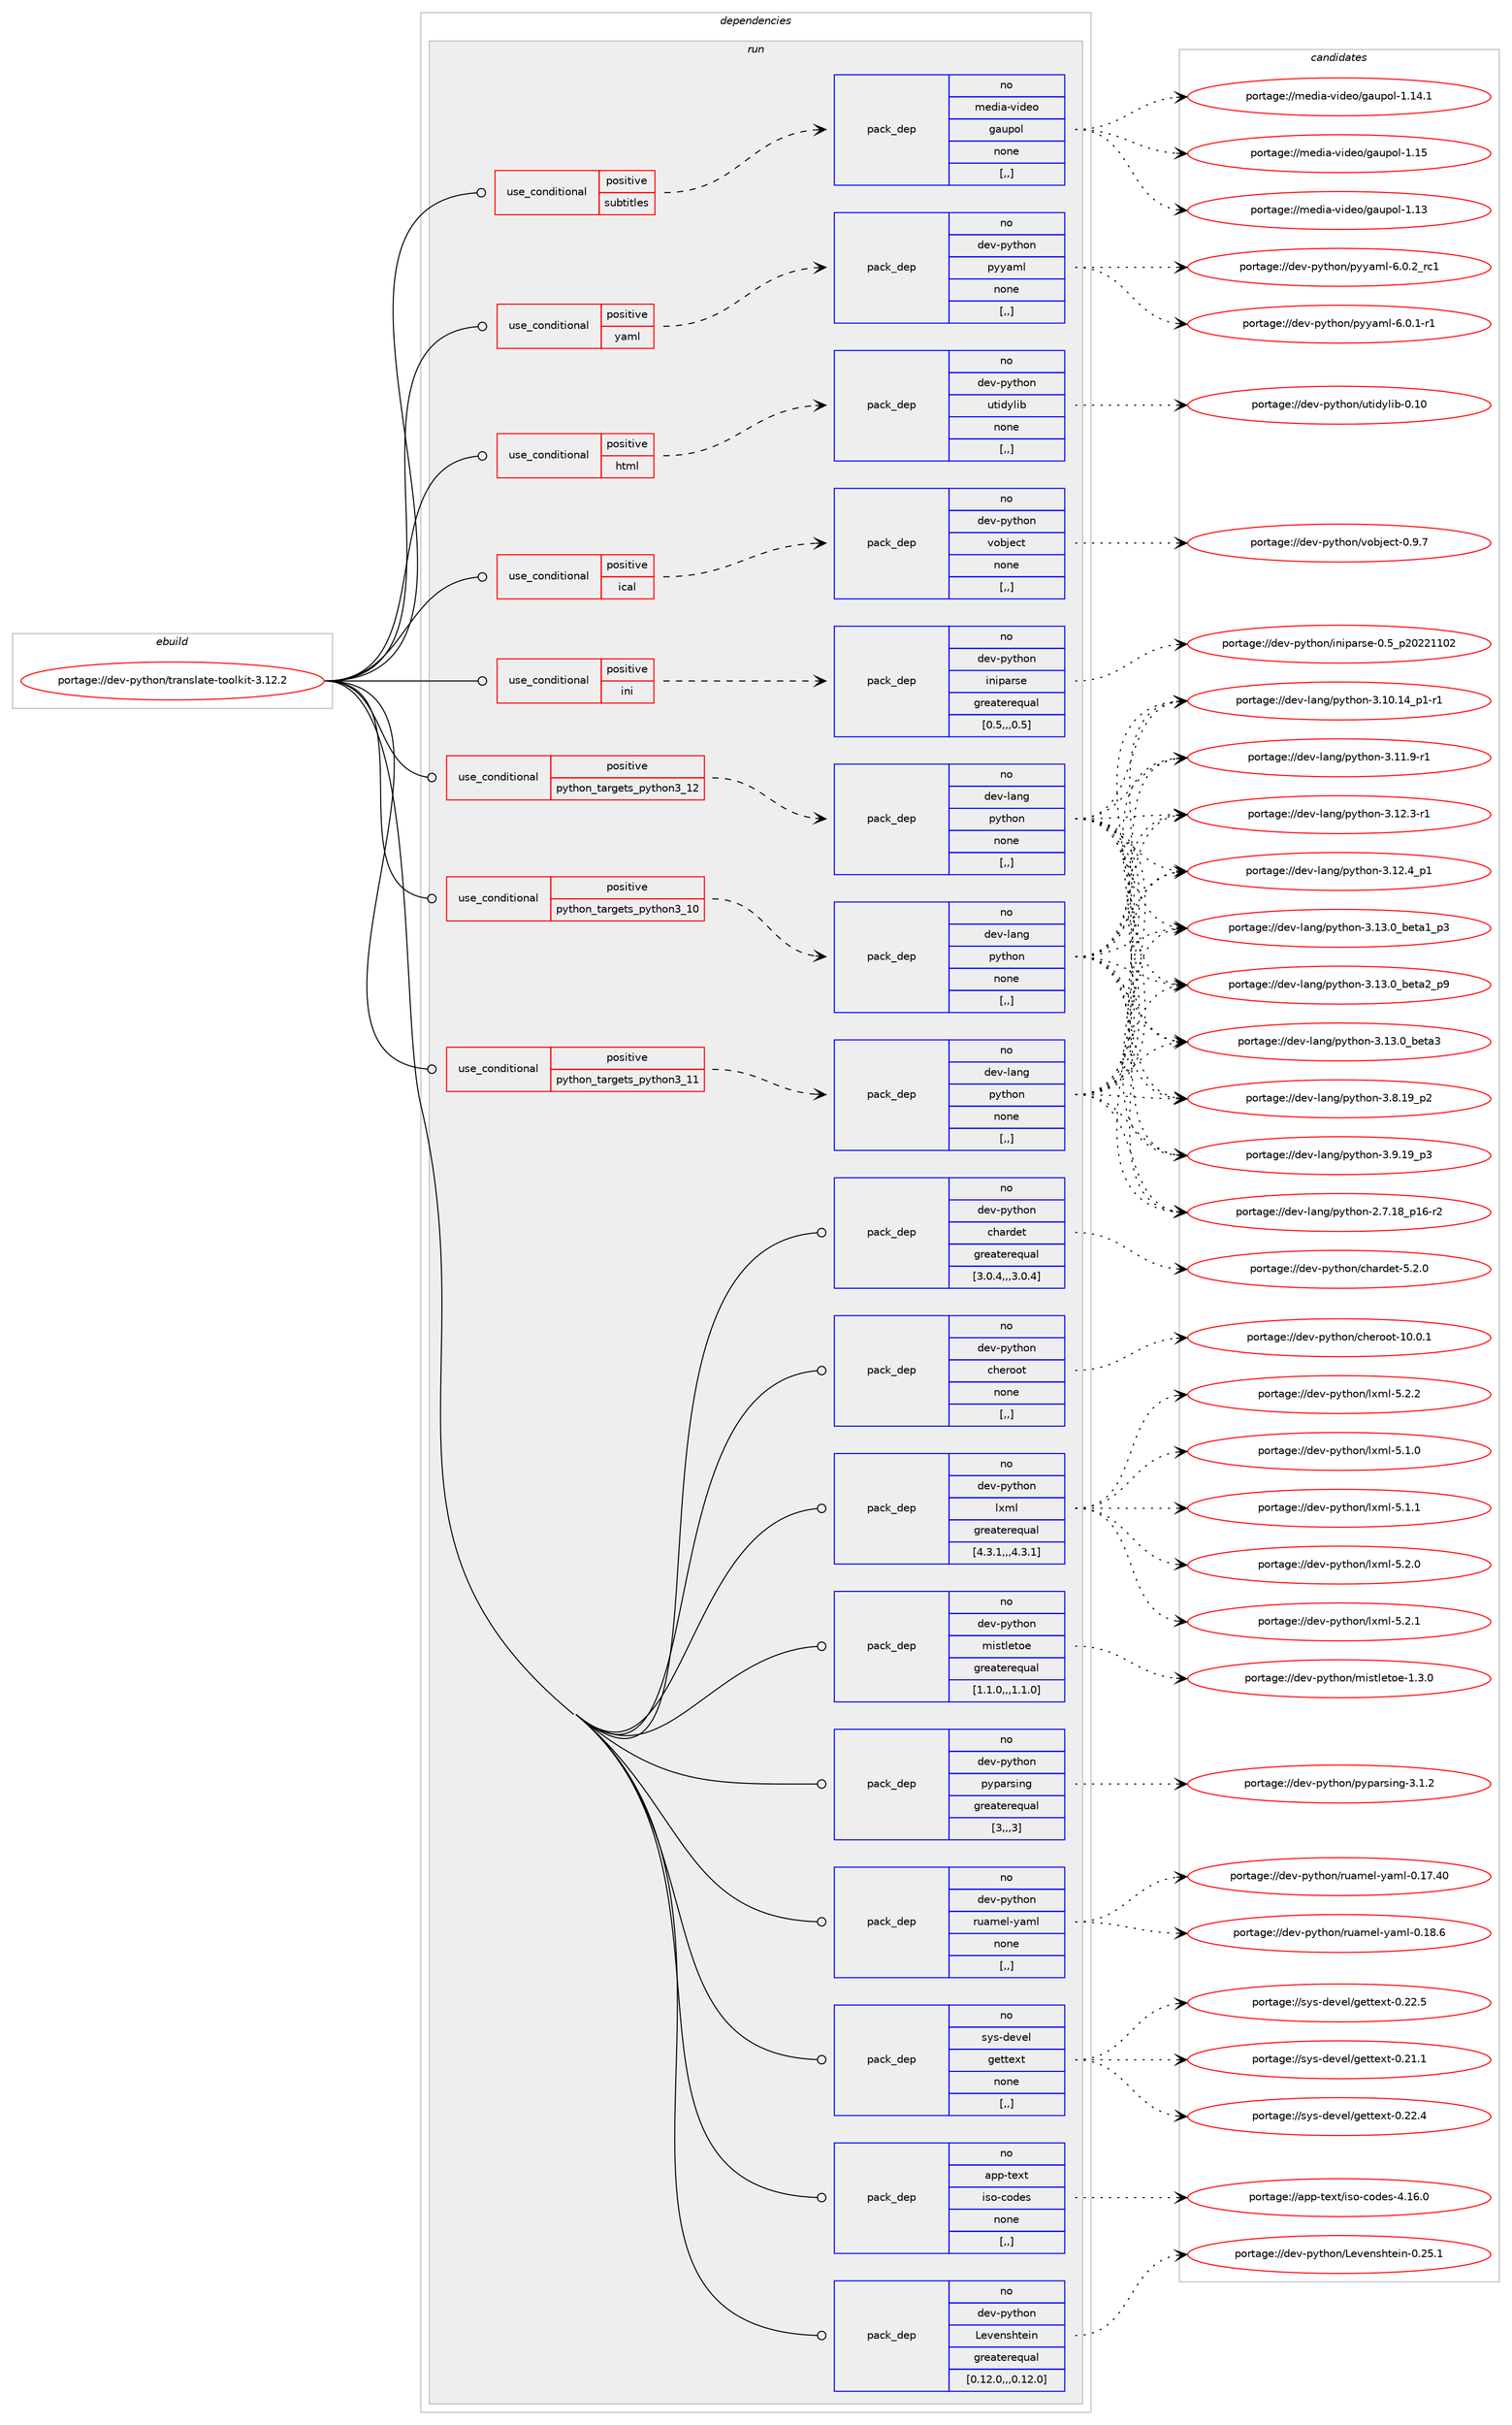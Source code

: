 digraph prolog {

# *************
# Graph options
# *************

newrank=true;
concentrate=true;
compound=true;
graph [rankdir=LR,fontname=Helvetica,fontsize=10,ranksep=1.5];#, ranksep=2.5, nodesep=0.2];
edge  [arrowhead=vee];
node  [fontname=Helvetica,fontsize=10];

# **********
# The ebuild
# **********

subgraph cluster_leftcol {
color=gray;
rank=same;
label=<<i>ebuild</i>>;
id [label="portage://dev-python/translate-toolkit-3.12.2", color=red, width=4, href="../dev-python/translate-toolkit-3.12.2.svg"];
}

# ****************
# The dependencies
# ****************

subgraph cluster_midcol {
color=gray;
label=<<i>dependencies</i>>;
subgraph cluster_compile {
fillcolor="#eeeeee";
style=filled;
label=<<i>compile</i>>;
}
subgraph cluster_compileandrun {
fillcolor="#eeeeee";
style=filled;
label=<<i>compile and run</i>>;
}
subgraph cluster_run {
fillcolor="#eeeeee";
style=filled;
label=<<i>run</i>>;
subgraph cond39271 {
dependency161746 [label=<<TABLE BORDER="0" CELLBORDER="1" CELLSPACING="0" CELLPADDING="4"><TR><TD ROWSPAN="3" CELLPADDING="10">use_conditional</TD></TR><TR><TD>positive</TD></TR><TR><TD>html</TD></TR></TABLE>>, shape=none, color=red];
subgraph pack121236 {
dependency161747 [label=<<TABLE BORDER="0" CELLBORDER="1" CELLSPACING="0" CELLPADDING="4" WIDTH="220"><TR><TD ROWSPAN="6" CELLPADDING="30">pack_dep</TD></TR><TR><TD WIDTH="110">no</TD></TR><TR><TD>dev-python</TD></TR><TR><TD>utidylib</TD></TR><TR><TD>none</TD></TR><TR><TD>[,,]</TD></TR></TABLE>>, shape=none, color=blue];
}
dependency161746:e -> dependency161747:w [weight=20,style="dashed",arrowhead="vee"];
}
id:e -> dependency161746:w [weight=20,style="solid",arrowhead="odot"];
subgraph cond39272 {
dependency161748 [label=<<TABLE BORDER="0" CELLBORDER="1" CELLSPACING="0" CELLPADDING="4"><TR><TD ROWSPAN="3" CELLPADDING="10">use_conditional</TD></TR><TR><TD>positive</TD></TR><TR><TD>ical</TD></TR></TABLE>>, shape=none, color=red];
subgraph pack121237 {
dependency161749 [label=<<TABLE BORDER="0" CELLBORDER="1" CELLSPACING="0" CELLPADDING="4" WIDTH="220"><TR><TD ROWSPAN="6" CELLPADDING="30">pack_dep</TD></TR><TR><TD WIDTH="110">no</TD></TR><TR><TD>dev-python</TD></TR><TR><TD>vobject</TD></TR><TR><TD>none</TD></TR><TR><TD>[,,]</TD></TR></TABLE>>, shape=none, color=blue];
}
dependency161748:e -> dependency161749:w [weight=20,style="dashed",arrowhead="vee"];
}
id:e -> dependency161748:w [weight=20,style="solid",arrowhead="odot"];
subgraph cond39273 {
dependency161750 [label=<<TABLE BORDER="0" CELLBORDER="1" CELLSPACING="0" CELLPADDING="4"><TR><TD ROWSPAN="3" CELLPADDING="10">use_conditional</TD></TR><TR><TD>positive</TD></TR><TR><TD>ini</TD></TR></TABLE>>, shape=none, color=red];
subgraph pack121238 {
dependency161751 [label=<<TABLE BORDER="0" CELLBORDER="1" CELLSPACING="0" CELLPADDING="4" WIDTH="220"><TR><TD ROWSPAN="6" CELLPADDING="30">pack_dep</TD></TR><TR><TD WIDTH="110">no</TD></TR><TR><TD>dev-python</TD></TR><TR><TD>iniparse</TD></TR><TR><TD>greaterequal</TD></TR><TR><TD>[0.5,,,0.5]</TD></TR></TABLE>>, shape=none, color=blue];
}
dependency161750:e -> dependency161751:w [weight=20,style="dashed",arrowhead="vee"];
}
id:e -> dependency161750:w [weight=20,style="solid",arrowhead="odot"];
subgraph cond39274 {
dependency161752 [label=<<TABLE BORDER="0" CELLBORDER="1" CELLSPACING="0" CELLPADDING="4"><TR><TD ROWSPAN="3" CELLPADDING="10">use_conditional</TD></TR><TR><TD>positive</TD></TR><TR><TD>python_targets_python3_10</TD></TR></TABLE>>, shape=none, color=red];
subgraph pack121239 {
dependency161753 [label=<<TABLE BORDER="0" CELLBORDER="1" CELLSPACING="0" CELLPADDING="4" WIDTH="220"><TR><TD ROWSPAN="6" CELLPADDING="30">pack_dep</TD></TR><TR><TD WIDTH="110">no</TD></TR><TR><TD>dev-lang</TD></TR><TR><TD>python</TD></TR><TR><TD>none</TD></TR><TR><TD>[,,]</TD></TR></TABLE>>, shape=none, color=blue];
}
dependency161752:e -> dependency161753:w [weight=20,style="dashed",arrowhead="vee"];
}
id:e -> dependency161752:w [weight=20,style="solid",arrowhead="odot"];
subgraph cond39275 {
dependency161754 [label=<<TABLE BORDER="0" CELLBORDER="1" CELLSPACING="0" CELLPADDING="4"><TR><TD ROWSPAN="3" CELLPADDING="10">use_conditional</TD></TR><TR><TD>positive</TD></TR><TR><TD>python_targets_python3_11</TD></TR></TABLE>>, shape=none, color=red];
subgraph pack121240 {
dependency161755 [label=<<TABLE BORDER="0" CELLBORDER="1" CELLSPACING="0" CELLPADDING="4" WIDTH="220"><TR><TD ROWSPAN="6" CELLPADDING="30">pack_dep</TD></TR><TR><TD WIDTH="110">no</TD></TR><TR><TD>dev-lang</TD></TR><TR><TD>python</TD></TR><TR><TD>none</TD></TR><TR><TD>[,,]</TD></TR></TABLE>>, shape=none, color=blue];
}
dependency161754:e -> dependency161755:w [weight=20,style="dashed",arrowhead="vee"];
}
id:e -> dependency161754:w [weight=20,style="solid",arrowhead="odot"];
subgraph cond39276 {
dependency161756 [label=<<TABLE BORDER="0" CELLBORDER="1" CELLSPACING="0" CELLPADDING="4"><TR><TD ROWSPAN="3" CELLPADDING="10">use_conditional</TD></TR><TR><TD>positive</TD></TR><TR><TD>python_targets_python3_12</TD></TR></TABLE>>, shape=none, color=red];
subgraph pack121241 {
dependency161757 [label=<<TABLE BORDER="0" CELLBORDER="1" CELLSPACING="0" CELLPADDING="4" WIDTH="220"><TR><TD ROWSPAN="6" CELLPADDING="30">pack_dep</TD></TR><TR><TD WIDTH="110">no</TD></TR><TR><TD>dev-lang</TD></TR><TR><TD>python</TD></TR><TR><TD>none</TD></TR><TR><TD>[,,]</TD></TR></TABLE>>, shape=none, color=blue];
}
dependency161756:e -> dependency161757:w [weight=20,style="dashed",arrowhead="vee"];
}
id:e -> dependency161756:w [weight=20,style="solid",arrowhead="odot"];
subgraph cond39277 {
dependency161758 [label=<<TABLE BORDER="0" CELLBORDER="1" CELLSPACING="0" CELLPADDING="4"><TR><TD ROWSPAN="3" CELLPADDING="10">use_conditional</TD></TR><TR><TD>positive</TD></TR><TR><TD>subtitles</TD></TR></TABLE>>, shape=none, color=red];
subgraph pack121242 {
dependency161759 [label=<<TABLE BORDER="0" CELLBORDER="1" CELLSPACING="0" CELLPADDING="4" WIDTH="220"><TR><TD ROWSPAN="6" CELLPADDING="30">pack_dep</TD></TR><TR><TD WIDTH="110">no</TD></TR><TR><TD>media-video</TD></TR><TR><TD>gaupol</TD></TR><TR><TD>none</TD></TR><TR><TD>[,,]</TD></TR></TABLE>>, shape=none, color=blue];
}
dependency161758:e -> dependency161759:w [weight=20,style="dashed",arrowhead="vee"];
}
id:e -> dependency161758:w [weight=20,style="solid",arrowhead="odot"];
subgraph cond39278 {
dependency161760 [label=<<TABLE BORDER="0" CELLBORDER="1" CELLSPACING="0" CELLPADDING="4"><TR><TD ROWSPAN="3" CELLPADDING="10">use_conditional</TD></TR><TR><TD>positive</TD></TR><TR><TD>yaml</TD></TR></TABLE>>, shape=none, color=red];
subgraph pack121243 {
dependency161761 [label=<<TABLE BORDER="0" CELLBORDER="1" CELLSPACING="0" CELLPADDING="4" WIDTH="220"><TR><TD ROWSPAN="6" CELLPADDING="30">pack_dep</TD></TR><TR><TD WIDTH="110">no</TD></TR><TR><TD>dev-python</TD></TR><TR><TD>pyyaml</TD></TR><TR><TD>none</TD></TR><TR><TD>[,,]</TD></TR></TABLE>>, shape=none, color=blue];
}
dependency161760:e -> dependency161761:w [weight=20,style="dashed",arrowhead="vee"];
}
id:e -> dependency161760:w [weight=20,style="solid",arrowhead="odot"];
subgraph pack121244 {
dependency161762 [label=<<TABLE BORDER="0" CELLBORDER="1" CELLSPACING="0" CELLPADDING="4" WIDTH="220"><TR><TD ROWSPAN="6" CELLPADDING="30">pack_dep</TD></TR><TR><TD WIDTH="110">no</TD></TR><TR><TD>app-text</TD></TR><TR><TD>iso-codes</TD></TR><TR><TD>none</TD></TR><TR><TD>[,,]</TD></TR></TABLE>>, shape=none, color=blue];
}
id:e -> dependency161762:w [weight=20,style="solid",arrowhead="odot"];
subgraph pack121245 {
dependency161763 [label=<<TABLE BORDER="0" CELLBORDER="1" CELLSPACING="0" CELLPADDING="4" WIDTH="220"><TR><TD ROWSPAN="6" CELLPADDING="30">pack_dep</TD></TR><TR><TD WIDTH="110">no</TD></TR><TR><TD>dev-python</TD></TR><TR><TD>Levenshtein</TD></TR><TR><TD>greaterequal</TD></TR><TR><TD>[0.12.0,,,0.12.0]</TD></TR></TABLE>>, shape=none, color=blue];
}
id:e -> dependency161763:w [weight=20,style="solid",arrowhead="odot"];
subgraph pack121246 {
dependency161764 [label=<<TABLE BORDER="0" CELLBORDER="1" CELLSPACING="0" CELLPADDING="4" WIDTH="220"><TR><TD ROWSPAN="6" CELLPADDING="30">pack_dep</TD></TR><TR><TD WIDTH="110">no</TD></TR><TR><TD>dev-python</TD></TR><TR><TD>chardet</TD></TR><TR><TD>greaterequal</TD></TR><TR><TD>[3.0.4,,,3.0.4]</TD></TR></TABLE>>, shape=none, color=blue];
}
id:e -> dependency161764:w [weight=20,style="solid",arrowhead="odot"];
subgraph pack121247 {
dependency161765 [label=<<TABLE BORDER="0" CELLBORDER="1" CELLSPACING="0" CELLPADDING="4" WIDTH="220"><TR><TD ROWSPAN="6" CELLPADDING="30">pack_dep</TD></TR><TR><TD WIDTH="110">no</TD></TR><TR><TD>dev-python</TD></TR><TR><TD>cheroot</TD></TR><TR><TD>none</TD></TR><TR><TD>[,,]</TD></TR></TABLE>>, shape=none, color=blue];
}
id:e -> dependency161765:w [weight=20,style="solid",arrowhead="odot"];
subgraph pack121248 {
dependency161766 [label=<<TABLE BORDER="0" CELLBORDER="1" CELLSPACING="0" CELLPADDING="4" WIDTH="220"><TR><TD ROWSPAN="6" CELLPADDING="30">pack_dep</TD></TR><TR><TD WIDTH="110">no</TD></TR><TR><TD>dev-python</TD></TR><TR><TD>lxml</TD></TR><TR><TD>greaterequal</TD></TR><TR><TD>[4.3.1,,,4.3.1]</TD></TR></TABLE>>, shape=none, color=blue];
}
id:e -> dependency161766:w [weight=20,style="solid",arrowhead="odot"];
subgraph pack121249 {
dependency161767 [label=<<TABLE BORDER="0" CELLBORDER="1" CELLSPACING="0" CELLPADDING="4" WIDTH="220"><TR><TD ROWSPAN="6" CELLPADDING="30">pack_dep</TD></TR><TR><TD WIDTH="110">no</TD></TR><TR><TD>dev-python</TD></TR><TR><TD>mistletoe</TD></TR><TR><TD>greaterequal</TD></TR><TR><TD>[1.1.0,,,1.1.0]</TD></TR></TABLE>>, shape=none, color=blue];
}
id:e -> dependency161767:w [weight=20,style="solid",arrowhead="odot"];
subgraph pack121250 {
dependency161768 [label=<<TABLE BORDER="0" CELLBORDER="1" CELLSPACING="0" CELLPADDING="4" WIDTH="220"><TR><TD ROWSPAN="6" CELLPADDING="30">pack_dep</TD></TR><TR><TD WIDTH="110">no</TD></TR><TR><TD>dev-python</TD></TR><TR><TD>pyparsing</TD></TR><TR><TD>greaterequal</TD></TR><TR><TD>[3,,,3]</TD></TR></TABLE>>, shape=none, color=blue];
}
id:e -> dependency161768:w [weight=20,style="solid",arrowhead="odot"];
subgraph pack121251 {
dependency161769 [label=<<TABLE BORDER="0" CELLBORDER="1" CELLSPACING="0" CELLPADDING="4" WIDTH="220"><TR><TD ROWSPAN="6" CELLPADDING="30">pack_dep</TD></TR><TR><TD WIDTH="110">no</TD></TR><TR><TD>dev-python</TD></TR><TR><TD>ruamel-yaml</TD></TR><TR><TD>none</TD></TR><TR><TD>[,,]</TD></TR></TABLE>>, shape=none, color=blue];
}
id:e -> dependency161769:w [weight=20,style="solid",arrowhead="odot"];
subgraph pack121252 {
dependency161770 [label=<<TABLE BORDER="0" CELLBORDER="1" CELLSPACING="0" CELLPADDING="4" WIDTH="220"><TR><TD ROWSPAN="6" CELLPADDING="30">pack_dep</TD></TR><TR><TD WIDTH="110">no</TD></TR><TR><TD>sys-devel</TD></TR><TR><TD>gettext</TD></TR><TR><TD>none</TD></TR><TR><TD>[,,]</TD></TR></TABLE>>, shape=none, color=blue];
}
id:e -> dependency161770:w [weight=20,style="solid",arrowhead="odot"];
}
}

# **************
# The candidates
# **************

subgraph cluster_choices {
rank=same;
color=gray;
label=<<i>candidates</i>>;

subgraph choice121236 {
color=black;
nodesep=1;
choice1001011184511212111610411111047117116105100121108105984548464948 [label="portage://dev-python/utidylib-0.10", color=red, width=4,href="../dev-python/utidylib-0.10.svg"];
dependency161747:e -> choice1001011184511212111610411111047117116105100121108105984548464948:w [style=dotted,weight="100"];
}
subgraph choice121237 {
color=black;
nodesep=1;
choice10010111845112121116104111110471181119810610199116454846574655 [label="portage://dev-python/vobject-0.9.7", color=red, width=4,href="../dev-python/vobject-0.9.7.svg"];
dependency161749:e -> choice10010111845112121116104111110471181119810610199116454846574655:w [style=dotted,weight="100"];
}
subgraph choice121238 {
color=black;
nodesep=1;
choice10010111845112121116104111110471051101051129711411510145484653951125048505049494850 [label="portage://dev-python/iniparse-0.5_p20221102", color=red, width=4,href="../dev-python/iniparse-0.5_p20221102.svg"];
dependency161751:e -> choice10010111845112121116104111110471051101051129711411510145484653951125048505049494850:w [style=dotted,weight="100"];
}
subgraph choice121239 {
color=black;
nodesep=1;
choice100101118451089711010347112121116104111110455046554649569511249544511450 [label="portage://dev-lang/python-2.7.18_p16-r2", color=red, width=4,href="../dev-lang/python-2.7.18_p16-r2.svg"];
choice100101118451089711010347112121116104111110455146494846495295112494511449 [label="portage://dev-lang/python-3.10.14_p1-r1", color=red, width=4,href="../dev-lang/python-3.10.14_p1-r1.svg"];
choice100101118451089711010347112121116104111110455146494946574511449 [label="portage://dev-lang/python-3.11.9-r1", color=red, width=4,href="../dev-lang/python-3.11.9-r1.svg"];
choice100101118451089711010347112121116104111110455146495046514511449 [label="portage://dev-lang/python-3.12.3-r1", color=red, width=4,href="../dev-lang/python-3.12.3-r1.svg"];
choice100101118451089711010347112121116104111110455146495046529511249 [label="portage://dev-lang/python-3.12.4_p1", color=red, width=4,href="../dev-lang/python-3.12.4_p1.svg"];
choice10010111845108971101034711212111610411111045514649514648959810111697499511251 [label="portage://dev-lang/python-3.13.0_beta1_p3", color=red, width=4,href="../dev-lang/python-3.13.0_beta1_p3.svg"];
choice10010111845108971101034711212111610411111045514649514648959810111697509511257 [label="portage://dev-lang/python-3.13.0_beta2_p9", color=red, width=4,href="../dev-lang/python-3.13.0_beta2_p9.svg"];
choice1001011184510897110103471121211161041111104551464951464895981011169751 [label="portage://dev-lang/python-3.13.0_beta3", color=red, width=4,href="../dev-lang/python-3.13.0_beta3.svg"];
choice100101118451089711010347112121116104111110455146564649579511250 [label="portage://dev-lang/python-3.8.19_p2", color=red, width=4,href="../dev-lang/python-3.8.19_p2.svg"];
choice100101118451089711010347112121116104111110455146574649579511251 [label="portage://dev-lang/python-3.9.19_p3", color=red, width=4,href="../dev-lang/python-3.9.19_p3.svg"];
dependency161753:e -> choice100101118451089711010347112121116104111110455046554649569511249544511450:w [style=dotted,weight="100"];
dependency161753:e -> choice100101118451089711010347112121116104111110455146494846495295112494511449:w [style=dotted,weight="100"];
dependency161753:e -> choice100101118451089711010347112121116104111110455146494946574511449:w [style=dotted,weight="100"];
dependency161753:e -> choice100101118451089711010347112121116104111110455146495046514511449:w [style=dotted,weight="100"];
dependency161753:e -> choice100101118451089711010347112121116104111110455146495046529511249:w [style=dotted,weight="100"];
dependency161753:e -> choice10010111845108971101034711212111610411111045514649514648959810111697499511251:w [style=dotted,weight="100"];
dependency161753:e -> choice10010111845108971101034711212111610411111045514649514648959810111697509511257:w [style=dotted,weight="100"];
dependency161753:e -> choice1001011184510897110103471121211161041111104551464951464895981011169751:w [style=dotted,weight="100"];
dependency161753:e -> choice100101118451089711010347112121116104111110455146564649579511250:w [style=dotted,weight="100"];
dependency161753:e -> choice100101118451089711010347112121116104111110455146574649579511251:w [style=dotted,weight="100"];
}
subgraph choice121240 {
color=black;
nodesep=1;
choice100101118451089711010347112121116104111110455046554649569511249544511450 [label="portage://dev-lang/python-2.7.18_p16-r2", color=red, width=4,href="../dev-lang/python-2.7.18_p16-r2.svg"];
choice100101118451089711010347112121116104111110455146494846495295112494511449 [label="portage://dev-lang/python-3.10.14_p1-r1", color=red, width=4,href="../dev-lang/python-3.10.14_p1-r1.svg"];
choice100101118451089711010347112121116104111110455146494946574511449 [label="portage://dev-lang/python-3.11.9-r1", color=red, width=4,href="../dev-lang/python-3.11.9-r1.svg"];
choice100101118451089711010347112121116104111110455146495046514511449 [label="portage://dev-lang/python-3.12.3-r1", color=red, width=4,href="../dev-lang/python-3.12.3-r1.svg"];
choice100101118451089711010347112121116104111110455146495046529511249 [label="portage://dev-lang/python-3.12.4_p1", color=red, width=4,href="../dev-lang/python-3.12.4_p1.svg"];
choice10010111845108971101034711212111610411111045514649514648959810111697499511251 [label="portage://dev-lang/python-3.13.0_beta1_p3", color=red, width=4,href="../dev-lang/python-3.13.0_beta1_p3.svg"];
choice10010111845108971101034711212111610411111045514649514648959810111697509511257 [label="portage://dev-lang/python-3.13.0_beta2_p9", color=red, width=4,href="../dev-lang/python-3.13.0_beta2_p9.svg"];
choice1001011184510897110103471121211161041111104551464951464895981011169751 [label="portage://dev-lang/python-3.13.0_beta3", color=red, width=4,href="../dev-lang/python-3.13.0_beta3.svg"];
choice100101118451089711010347112121116104111110455146564649579511250 [label="portage://dev-lang/python-3.8.19_p2", color=red, width=4,href="../dev-lang/python-3.8.19_p2.svg"];
choice100101118451089711010347112121116104111110455146574649579511251 [label="portage://dev-lang/python-3.9.19_p3", color=red, width=4,href="../dev-lang/python-3.9.19_p3.svg"];
dependency161755:e -> choice100101118451089711010347112121116104111110455046554649569511249544511450:w [style=dotted,weight="100"];
dependency161755:e -> choice100101118451089711010347112121116104111110455146494846495295112494511449:w [style=dotted,weight="100"];
dependency161755:e -> choice100101118451089711010347112121116104111110455146494946574511449:w [style=dotted,weight="100"];
dependency161755:e -> choice100101118451089711010347112121116104111110455146495046514511449:w [style=dotted,weight="100"];
dependency161755:e -> choice100101118451089711010347112121116104111110455146495046529511249:w [style=dotted,weight="100"];
dependency161755:e -> choice10010111845108971101034711212111610411111045514649514648959810111697499511251:w [style=dotted,weight="100"];
dependency161755:e -> choice10010111845108971101034711212111610411111045514649514648959810111697509511257:w [style=dotted,weight="100"];
dependency161755:e -> choice1001011184510897110103471121211161041111104551464951464895981011169751:w [style=dotted,weight="100"];
dependency161755:e -> choice100101118451089711010347112121116104111110455146564649579511250:w [style=dotted,weight="100"];
dependency161755:e -> choice100101118451089711010347112121116104111110455146574649579511251:w [style=dotted,weight="100"];
}
subgraph choice121241 {
color=black;
nodesep=1;
choice100101118451089711010347112121116104111110455046554649569511249544511450 [label="portage://dev-lang/python-2.7.18_p16-r2", color=red, width=4,href="../dev-lang/python-2.7.18_p16-r2.svg"];
choice100101118451089711010347112121116104111110455146494846495295112494511449 [label="portage://dev-lang/python-3.10.14_p1-r1", color=red, width=4,href="../dev-lang/python-3.10.14_p1-r1.svg"];
choice100101118451089711010347112121116104111110455146494946574511449 [label="portage://dev-lang/python-3.11.9-r1", color=red, width=4,href="../dev-lang/python-3.11.9-r1.svg"];
choice100101118451089711010347112121116104111110455146495046514511449 [label="portage://dev-lang/python-3.12.3-r1", color=red, width=4,href="../dev-lang/python-3.12.3-r1.svg"];
choice100101118451089711010347112121116104111110455146495046529511249 [label="portage://dev-lang/python-3.12.4_p1", color=red, width=4,href="../dev-lang/python-3.12.4_p1.svg"];
choice10010111845108971101034711212111610411111045514649514648959810111697499511251 [label="portage://dev-lang/python-3.13.0_beta1_p3", color=red, width=4,href="../dev-lang/python-3.13.0_beta1_p3.svg"];
choice10010111845108971101034711212111610411111045514649514648959810111697509511257 [label="portage://dev-lang/python-3.13.0_beta2_p9", color=red, width=4,href="../dev-lang/python-3.13.0_beta2_p9.svg"];
choice1001011184510897110103471121211161041111104551464951464895981011169751 [label="portage://dev-lang/python-3.13.0_beta3", color=red, width=4,href="../dev-lang/python-3.13.0_beta3.svg"];
choice100101118451089711010347112121116104111110455146564649579511250 [label="portage://dev-lang/python-3.8.19_p2", color=red, width=4,href="../dev-lang/python-3.8.19_p2.svg"];
choice100101118451089711010347112121116104111110455146574649579511251 [label="portage://dev-lang/python-3.9.19_p3", color=red, width=4,href="../dev-lang/python-3.9.19_p3.svg"];
dependency161757:e -> choice100101118451089711010347112121116104111110455046554649569511249544511450:w [style=dotted,weight="100"];
dependency161757:e -> choice100101118451089711010347112121116104111110455146494846495295112494511449:w [style=dotted,weight="100"];
dependency161757:e -> choice100101118451089711010347112121116104111110455146494946574511449:w [style=dotted,weight="100"];
dependency161757:e -> choice100101118451089711010347112121116104111110455146495046514511449:w [style=dotted,weight="100"];
dependency161757:e -> choice100101118451089711010347112121116104111110455146495046529511249:w [style=dotted,weight="100"];
dependency161757:e -> choice10010111845108971101034711212111610411111045514649514648959810111697499511251:w [style=dotted,weight="100"];
dependency161757:e -> choice10010111845108971101034711212111610411111045514649514648959810111697509511257:w [style=dotted,weight="100"];
dependency161757:e -> choice1001011184510897110103471121211161041111104551464951464895981011169751:w [style=dotted,weight="100"];
dependency161757:e -> choice100101118451089711010347112121116104111110455146564649579511250:w [style=dotted,weight="100"];
dependency161757:e -> choice100101118451089711010347112121116104111110455146574649579511251:w [style=dotted,weight="100"];
}
subgraph choice121242 {
color=black;
nodesep=1;
choice109101100105974511810510010111147103971171121111084549464951 [label="portage://media-video/gaupol-1.13", color=red, width=4,href="../media-video/gaupol-1.13.svg"];
choice1091011001059745118105100101111471039711711211110845494649524649 [label="portage://media-video/gaupol-1.14.1", color=red, width=4,href="../media-video/gaupol-1.14.1.svg"];
choice109101100105974511810510010111147103971171121111084549464953 [label="portage://media-video/gaupol-1.15", color=red, width=4,href="../media-video/gaupol-1.15.svg"];
dependency161759:e -> choice109101100105974511810510010111147103971171121111084549464951:w [style=dotted,weight="100"];
dependency161759:e -> choice1091011001059745118105100101111471039711711211110845494649524649:w [style=dotted,weight="100"];
dependency161759:e -> choice109101100105974511810510010111147103971171121111084549464953:w [style=dotted,weight="100"];
}
subgraph choice121243 {
color=black;
nodesep=1;
choice1001011184511212111610411111047112121121971091084554464846494511449 [label="portage://dev-python/pyyaml-6.0.1-r1", color=red, width=4,href="../dev-python/pyyaml-6.0.1-r1.svg"];
choice100101118451121211161041111104711212112197109108455446484650951149949 [label="portage://dev-python/pyyaml-6.0.2_rc1", color=red, width=4,href="../dev-python/pyyaml-6.0.2_rc1.svg"];
dependency161761:e -> choice1001011184511212111610411111047112121121971091084554464846494511449:w [style=dotted,weight="100"];
dependency161761:e -> choice100101118451121211161041111104711212112197109108455446484650951149949:w [style=dotted,weight="100"];
}
subgraph choice121244 {
color=black;
nodesep=1;
choice971121124511610112011647105115111459911110010111545524649544648 [label="portage://app-text/iso-codes-4.16.0", color=red, width=4,href="../app-text/iso-codes-4.16.0.svg"];
dependency161762:e -> choice971121124511610112011647105115111459911110010111545524649544648:w [style=dotted,weight="100"];
}
subgraph choice121245 {
color=black;
nodesep=1;
choice10010111845112121116104111110477610111810111011510411610110511045484650534649 [label="portage://dev-python/Levenshtein-0.25.1", color=red, width=4,href="../dev-python/Levenshtein-0.25.1.svg"];
dependency161763:e -> choice10010111845112121116104111110477610111810111011510411610110511045484650534649:w [style=dotted,weight="100"];
}
subgraph choice121246 {
color=black;
nodesep=1;
choice10010111845112121116104111110479910497114100101116455346504648 [label="portage://dev-python/chardet-5.2.0", color=red, width=4,href="../dev-python/chardet-5.2.0.svg"];
dependency161764:e -> choice10010111845112121116104111110479910497114100101116455346504648:w [style=dotted,weight="100"];
}
subgraph choice121247 {
color=black;
nodesep=1;
choice10010111845112121116104111110479910410111411111111645494846484649 [label="portage://dev-python/cheroot-10.0.1", color=red, width=4,href="../dev-python/cheroot-10.0.1.svg"];
dependency161765:e -> choice10010111845112121116104111110479910410111411111111645494846484649:w [style=dotted,weight="100"];
}
subgraph choice121248 {
color=black;
nodesep=1;
choice1001011184511212111610411111047108120109108455346494648 [label="portage://dev-python/lxml-5.1.0", color=red, width=4,href="../dev-python/lxml-5.1.0.svg"];
choice1001011184511212111610411111047108120109108455346494649 [label="portage://dev-python/lxml-5.1.1", color=red, width=4,href="../dev-python/lxml-5.1.1.svg"];
choice1001011184511212111610411111047108120109108455346504648 [label="portage://dev-python/lxml-5.2.0", color=red, width=4,href="../dev-python/lxml-5.2.0.svg"];
choice1001011184511212111610411111047108120109108455346504649 [label="portage://dev-python/lxml-5.2.1", color=red, width=4,href="../dev-python/lxml-5.2.1.svg"];
choice1001011184511212111610411111047108120109108455346504650 [label="portage://dev-python/lxml-5.2.2", color=red, width=4,href="../dev-python/lxml-5.2.2.svg"];
dependency161766:e -> choice1001011184511212111610411111047108120109108455346494648:w [style=dotted,weight="100"];
dependency161766:e -> choice1001011184511212111610411111047108120109108455346494649:w [style=dotted,weight="100"];
dependency161766:e -> choice1001011184511212111610411111047108120109108455346504648:w [style=dotted,weight="100"];
dependency161766:e -> choice1001011184511212111610411111047108120109108455346504649:w [style=dotted,weight="100"];
dependency161766:e -> choice1001011184511212111610411111047108120109108455346504650:w [style=dotted,weight="100"];
}
subgraph choice121249 {
color=black;
nodesep=1;
choice1001011184511212111610411111047109105115116108101116111101454946514648 [label="portage://dev-python/mistletoe-1.3.0", color=red, width=4,href="../dev-python/mistletoe-1.3.0.svg"];
dependency161767:e -> choice1001011184511212111610411111047109105115116108101116111101454946514648:w [style=dotted,weight="100"];
}
subgraph choice121250 {
color=black;
nodesep=1;
choice100101118451121211161041111104711212111297114115105110103455146494650 [label="portage://dev-python/pyparsing-3.1.2", color=red, width=4,href="../dev-python/pyparsing-3.1.2.svg"];
dependency161768:e -> choice100101118451121211161041111104711212111297114115105110103455146494650:w [style=dotted,weight="100"];
}
subgraph choice121251 {
color=black;
nodesep=1;
choice10010111845112121116104111110471141179710910110845121971091084548464955465248 [label="portage://dev-python/ruamel-yaml-0.17.40", color=red, width=4,href="../dev-python/ruamel-yaml-0.17.40.svg"];
choice100101118451121211161041111104711411797109101108451219710910845484649564654 [label="portage://dev-python/ruamel-yaml-0.18.6", color=red, width=4,href="../dev-python/ruamel-yaml-0.18.6.svg"];
dependency161769:e -> choice10010111845112121116104111110471141179710910110845121971091084548464955465248:w [style=dotted,weight="100"];
dependency161769:e -> choice100101118451121211161041111104711411797109101108451219710910845484649564654:w [style=dotted,weight="100"];
}
subgraph choice121252 {
color=black;
nodesep=1;
choice115121115451001011181011084710310111611610112011645484650494649 [label="portage://sys-devel/gettext-0.21.1", color=red, width=4,href="../sys-devel/gettext-0.21.1.svg"];
choice115121115451001011181011084710310111611610112011645484650504652 [label="portage://sys-devel/gettext-0.22.4", color=red, width=4,href="../sys-devel/gettext-0.22.4.svg"];
choice115121115451001011181011084710310111611610112011645484650504653 [label="portage://sys-devel/gettext-0.22.5", color=red, width=4,href="../sys-devel/gettext-0.22.5.svg"];
dependency161770:e -> choice115121115451001011181011084710310111611610112011645484650494649:w [style=dotted,weight="100"];
dependency161770:e -> choice115121115451001011181011084710310111611610112011645484650504652:w [style=dotted,weight="100"];
dependency161770:e -> choice115121115451001011181011084710310111611610112011645484650504653:w [style=dotted,weight="100"];
}
}

}
